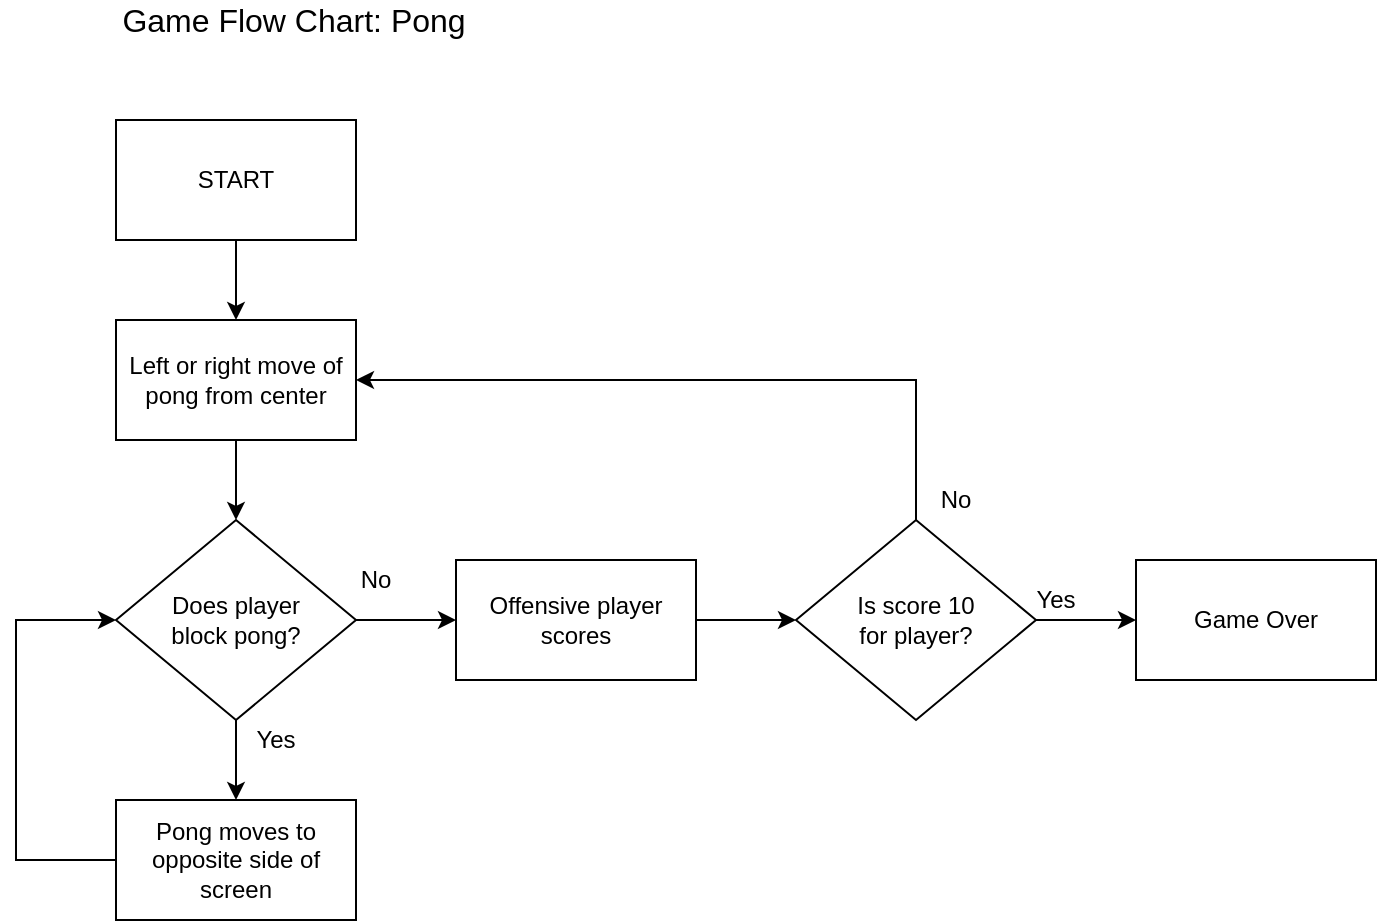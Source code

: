 <mxfile version="14.9.3" type="github">
  <diagram id="nGohKdczenQnRl5z0bSV" name="Page-1">
    <mxGraphModel dx="1112" dy="759" grid="1" gridSize="10" guides="1" tooltips="1" connect="1" arrows="1" fold="1" page="1" pageScale="1" pageWidth="850" pageHeight="1100" math="0" shadow="0">
      <root>
        <mxCell id="0" />
        <mxCell id="1" parent="0" />
        <mxCell id="VEktvyc2K6zz12xoLXoA-7" style="edgeStyle=orthogonalEdgeStyle;rounded=0;orthogonalLoop=1;jettySize=auto;html=1;exitX=0.5;exitY=1;exitDx=0;exitDy=0;entryX=0.5;entryY=0;entryDx=0;entryDy=0;" edge="1" parent="1" source="VEktvyc2K6zz12xoLXoA-1" target="VEktvyc2K6zz12xoLXoA-2">
          <mxGeometry relative="1" as="geometry" />
        </mxCell>
        <mxCell id="VEktvyc2K6zz12xoLXoA-1" value="START" style="rounded=0;whiteSpace=wrap;html=1;" vertex="1" parent="1">
          <mxGeometry x="126" y="100" width="120" height="60" as="geometry" />
        </mxCell>
        <mxCell id="VEktvyc2K6zz12xoLXoA-8" style="edgeStyle=orthogonalEdgeStyle;rounded=0;orthogonalLoop=1;jettySize=auto;html=1;exitX=0.5;exitY=1;exitDx=0;exitDy=0;entryX=0.5;entryY=0;entryDx=0;entryDy=0;" edge="1" parent="1" source="VEktvyc2K6zz12xoLXoA-2" target="VEktvyc2K6zz12xoLXoA-4">
          <mxGeometry relative="1" as="geometry" />
        </mxCell>
        <mxCell id="VEktvyc2K6zz12xoLXoA-2" value="Left or right move of pong from center" style="rounded=0;whiteSpace=wrap;html=1;" vertex="1" parent="1">
          <mxGeometry x="126" y="200" width="120" height="60" as="geometry" />
        </mxCell>
        <mxCell id="VEktvyc2K6zz12xoLXoA-9" style="edgeStyle=orthogonalEdgeStyle;rounded=0;orthogonalLoop=1;jettySize=auto;html=1;exitX=0.5;exitY=1;exitDx=0;exitDy=0;entryX=0.5;entryY=0;entryDx=0;entryDy=0;" edge="1" parent="1" source="VEktvyc2K6zz12xoLXoA-4" target="VEktvyc2K6zz12xoLXoA-5">
          <mxGeometry relative="1" as="geometry" />
        </mxCell>
        <mxCell id="VEktvyc2K6zz12xoLXoA-10" style="edgeStyle=orthogonalEdgeStyle;rounded=0;orthogonalLoop=1;jettySize=auto;html=1;exitX=1;exitY=0.5;exitDx=0;exitDy=0;entryX=0;entryY=0.5;entryDx=0;entryDy=0;" edge="1" parent="1" source="VEktvyc2K6zz12xoLXoA-4" target="VEktvyc2K6zz12xoLXoA-6">
          <mxGeometry relative="1" as="geometry">
            <mxPoint x="276" y="350" as="targetPoint" />
          </mxGeometry>
        </mxCell>
        <mxCell id="VEktvyc2K6zz12xoLXoA-4" value="Does player&lt;br&gt;block pong?" style="rhombus;whiteSpace=wrap;html=1;" vertex="1" parent="1">
          <mxGeometry x="126" y="300" width="120" height="100" as="geometry" />
        </mxCell>
        <mxCell id="VEktvyc2K6zz12xoLXoA-17" style="edgeStyle=orthogonalEdgeStyle;rounded=0;orthogonalLoop=1;jettySize=auto;html=1;exitX=0;exitY=0.5;exitDx=0;exitDy=0;entryX=0;entryY=0.5;entryDx=0;entryDy=0;" edge="1" parent="1" source="VEktvyc2K6zz12xoLXoA-5" target="VEktvyc2K6zz12xoLXoA-4">
          <mxGeometry relative="1" as="geometry">
            <Array as="points">
              <mxPoint x="76" y="470" />
              <mxPoint x="76" y="350" />
            </Array>
          </mxGeometry>
        </mxCell>
        <mxCell id="VEktvyc2K6zz12xoLXoA-5" value="Pong moves to opposite side of screen" style="rounded=0;whiteSpace=wrap;html=1;" vertex="1" parent="1">
          <mxGeometry x="126" y="440" width="120" height="60" as="geometry" />
        </mxCell>
        <mxCell id="VEktvyc2K6zz12xoLXoA-19" style="edgeStyle=orthogonalEdgeStyle;rounded=0;orthogonalLoop=1;jettySize=auto;html=1;exitX=1;exitY=0.5;exitDx=0;exitDy=0;entryX=0;entryY=0.5;entryDx=0;entryDy=0;" edge="1" parent="1" source="VEktvyc2K6zz12xoLXoA-6" target="VEktvyc2K6zz12xoLXoA-18">
          <mxGeometry relative="1" as="geometry" />
        </mxCell>
        <mxCell id="VEktvyc2K6zz12xoLXoA-6" value="Offensive player scores" style="rounded=0;whiteSpace=wrap;html=1;" vertex="1" parent="1">
          <mxGeometry x="296" y="320" width="120" height="60" as="geometry" />
        </mxCell>
        <mxCell id="VEktvyc2K6zz12xoLXoA-14" value="No" style="text;html=1;strokeColor=none;fillColor=none;align=center;verticalAlign=middle;whiteSpace=wrap;rounded=0;" vertex="1" parent="1">
          <mxGeometry x="236" y="320" width="40" height="20" as="geometry" />
        </mxCell>
        <mxCell id="VEktvyc2K6zz12xoLXoA-15" value="Yes" style="text;html=1;strokeColor=none;fillColor=none;align=center;verticalAlign=middle;whiteSpace=wrap;rounded=0;" vertex="1" parent="1">
          <mxGeometry x="186" y="400" width="40" height="20" as="geometry" />
        </mxCell>
        <mxCell id="VEktvyc2K6zz12xoLXoA-20" style="edgeStyle=orthogonalEdgeStyle;rounded=0;orthogonalLoop=1;jettySize=auto;html=1;exitX=0.5;exitY=0;exitDx=0;exitDy=0;entryX=1;entryY=0.5;entryDx=0;entryDy=0;" edge="1" parent="1" source="VEktvyc2K6zz12xoLXoA-18" target="VEktvyc2K6zz12xoLXoA-2">
          <mxGeometry relative="1" as="geometry" />
        </mxCell>
        <mxCell id="VEktvyc2K6zz12xoLXoA-23" style="edgeStyle=orthogonalEdgeStyle;rounded=0;orthogonalLoop=1;jettySize=auto;html=1;exitX=1;exitY=0.5;exitDx=0;exitDy=0;entryX=0;entryY=0.5;entryDx=0;entryDy=0;" edge="1" parent="1" source="VEktvyc2K6zz12xoLXoA-18" target="VEktvyc2K6zz12xoLXoA-22">
          <mxGeometry relative="1" as="geometry" />
        </mxCell>
        <mxCell id="VEktvyc2K6zz12xoLXoA-18" value="Is score 10&lt;br&gt;for player?" style="rhombus;whiteSpace=wrap;html=1;" vertex="1" parent="1">
          <mxGeometry x="466" y="300" width="120" height="100" as="geometry" />
        </mxCell>
        <mxCell id="VEktvyc2K6zz12xoLXoA-21" value="No" style="text;html=1;strokeColor=none;fillColor=none;align=center;verticalAlign=middle;whiteSpace=wrap;rounded=0;" vertex="1" parent="1">
          <mxGeometry x="526" y="280" width="40" height="20" as="geometry" />
        </mxCell>
        <mxCell id="VEktvyc2K6zz12xoLXoA-22" value="Game Over" style="rounded=0;whiteSpace=wrap;html=1;" vertex="1" parent="1">
          <mxGeometry x="636" y="320" width="120" height="60" as="geometry" />
        </mxCell>
        <mxCell id="VEktvyc2K6zz12xoLXoA-24" value="Yes" style="text;html=1;strokeColor=none;fillColor=none;align=center;verticalAlign=middle;whiteSpace=wrap;rounded=0;" vertex="1" parent="1">
          <mxGeometry x="576" y="330" width="40" height="20" as="geometry" />
        </mxCell>
        <mxCell id="VEktvyc2K6zz12xoLXoA-26" value="Game Flow Chart: Pong" style="text;html=1;strokeColor=none;fillColor=none;align=center;verticalAlign=middle;whiteSpace=wrap;rounded=0;fontSize=16;" vertex="1" parent="1">
          <mxGeometry x="110" y="40" width="210" height="20" as="geometry" />
        </mxCell>
      </root>
    </mxGraphModel>
  </diagram>
</mxfile>
